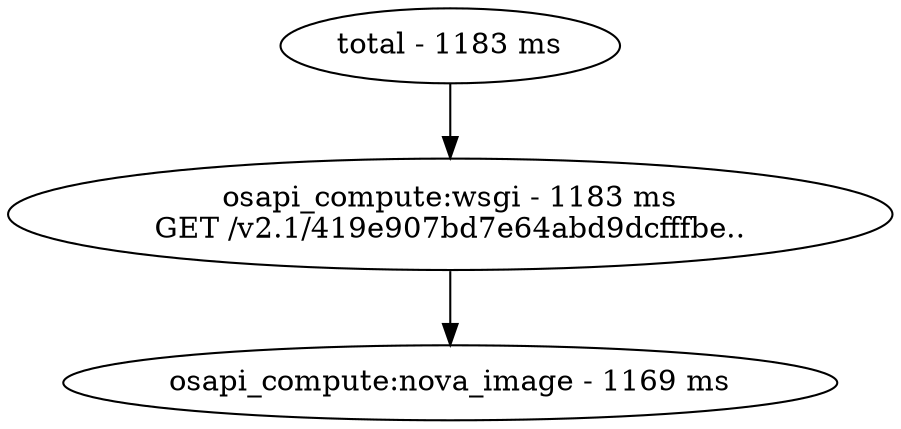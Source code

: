 digraph {
	0 [label="total - 1183 ms"]
	1 [label="osapi_compute:wsgi - 1183 ms\nGET /v2.1/419e907bd7e64abd9dcfffbe.."]
	2 [label="osapi_compute:nova_image - 1169 ms"]
		1 -> 2
		0 -> 1
}